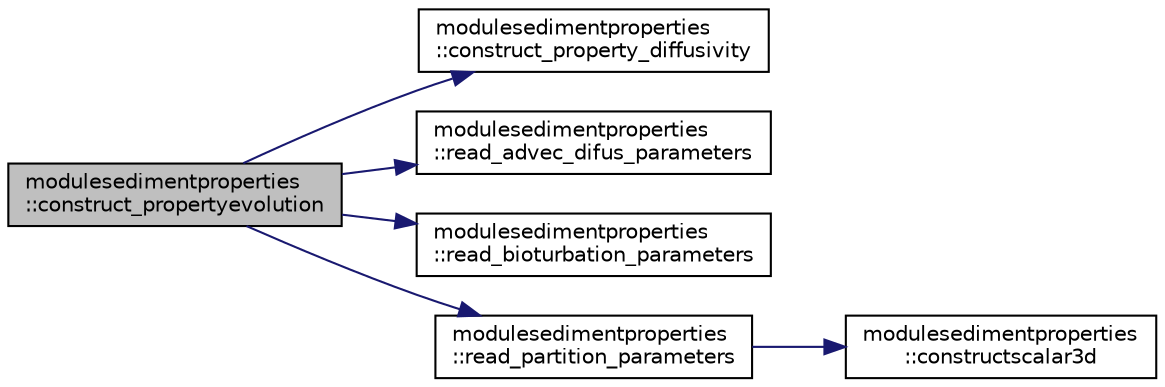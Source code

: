 digraph "modulesedimentproperties::construct_propertyevolution"
{
 // LATEX_PDF_SIZE
  edge [fontname="Helvetica",fontsize="10",labelfontname="Helvetica",labelfontsize="10"];
  node [fontname="Helvetica",fontsize="10",shape=record];
  rankdir="LR";
  Node1 [label="modulesedimentproperties\l::construct_propertyevolution",height=0.2,width=0.4,color="black", fillcolor="grey75", style="filled", fontcolor="black",tooltip=" "];
  Node1 -> Node2 [color="midnightblue",fontsize="10",style="solid",fontname="Helvetica"];
  Node2 [label="modulesedimentproperties\l::construct_property_diffusivity",height=0.2,width=0.4,color="black", fillcolor="white", style="filled",URL="$namespacemodulesedimentproperties.html#ad39d979b59e5b787373491b93c07fbf0",tooltip=" "];
  Node1 -> Node3 [color="midnightblue",fontsize="10",style="solid",fontname="Helvetica"];
  Node3 [label="modulesedimentproperties\l::read_advec_difus_parameters",height=0.2,width=0.4,color="black", fillcolor="white", style="filled",URL="$namespacemodulesedimentproperties.html#ae4b16a3890a8718b83545926394da139",tooltip=" "];
  Node1 -> Node4 [color="midnightblue",fontsize="10",style="solid",fontname="Helvetica"];
  Node4 [label="modulesedimentproperties\l::read_bioturbation_parameters",height=0.2,width=0.4,color="black", fillcolor="white", style="filled",URL="$namespacemodulesedimentproperties.html#aa74dbe9c3eb52147100981fe4f5d8702",tooltip=" "];
  Node1 -> Node5 [color="midnightblue",fontsize="10",style="solid",fontname="Helvetica"];
  Node5 [label="modulesedimentproperties\l::read_partition_parameters",height=0.2,width=0.4,color="black", fillcolor="white", style="filled",URL="$namespacemodulesedimentproperties.html#afa4c90b28af961558ea18ba6ed05123b",tooltip=" "];
  Node5 -> Node6 [color="midnightblue",fontsize="10",style="solid",fontname="Helvetica"];
  Node6 [label="modulesedimentproperties\l::constructscalar3d",height=0.2,width=0.4,color="black", fillcolor="white", style="filled",URL="$namespacemodulesedimentproperties.html#a8f2d8b343c149475187c15596c0bde5e",tooltip=" "];
}
